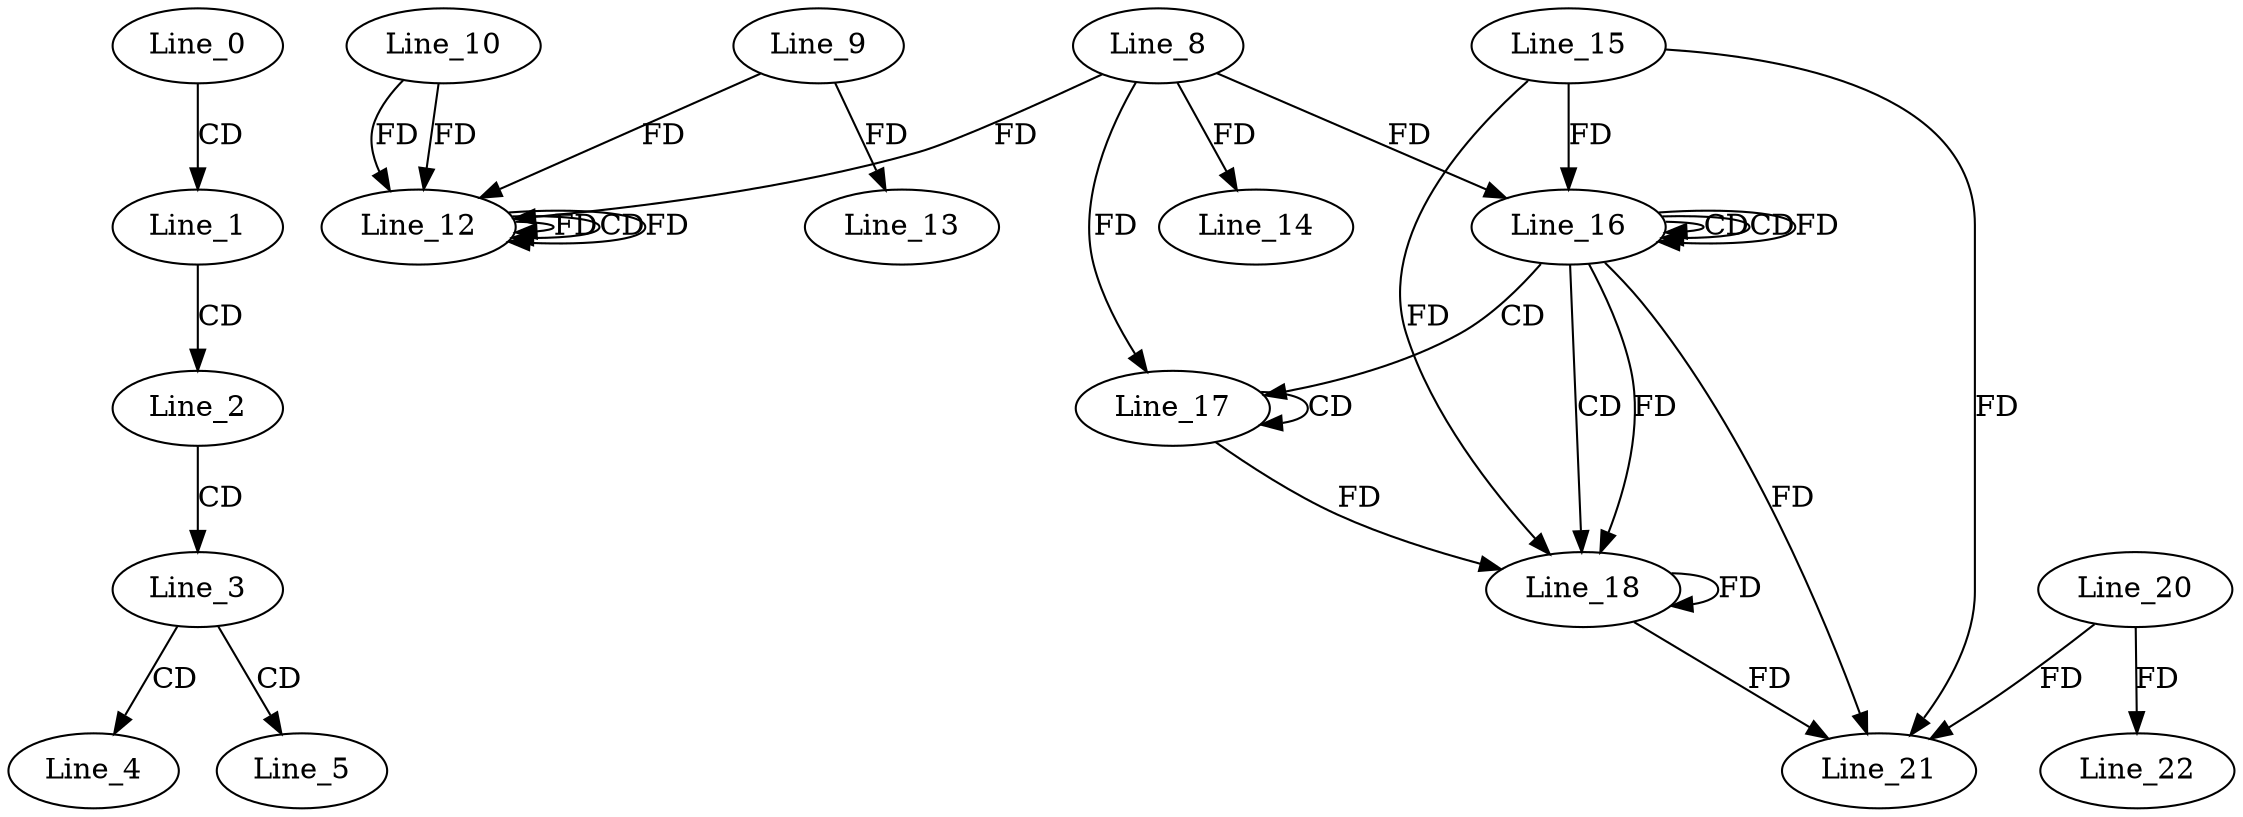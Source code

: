 digraph G {
  Line_0;
  Line_1;
  Line_2;
  Line_3;
  Line_4;
  Line_5;
  Line_12;
  Line_10;
  Line_12;
  Line_9;
  Line_12;
  Line_12;
  Line_8;
  Line_13;
  Line_14;
  Line_16;
  Line_16;
  Line_16;
  Line_15;
  Line_16;
  Line_16;
  Line_17;
  Line_17;
  Line_17;
  Line_18;
  Line_18;
  Line_20;
  Line_21;
  Line_22;
  Line_0 -> Line_1 [ label="CD" ];
  Line_1 -> Line_2 [ label="CD" ];
  Line_2 -> Line_3 [ label="CD" ];
  Line_3 -> Line_4 [ label="CD" ];
  Line_3 -> Line_5 [ label="CD" ];
  Line_12 -> Line_12 [ label="FD" ];
  Line_10 -> Line_12 [ label="FD" ];
  Line_9 -> Line_12 [ label="FD" ];
  Line_12 -> Line_12 [ label="CD" ];
  Line_8 -> Line_12 [ label="FD" ];
  Line_12 -> Line_12 [ label="FD" ];
  Line_10 -> Line_12 [ label="FD" ];
  Line_9 -> Line_13 [ label="FD" ];
  Line_8 -> Line_14 [ label="FD" ];
  Line_16 -> Line_16 [ label="CD" ];
  Line_16 -> Line_16 [ label="CD" ];
  Line_15 -> Line_16 [ label="FD" ];
  Line_16 -> Line_16 [ label="FD" ];
  Line_8 -> Line_16 [ label="FD" ];
  Line_16 -> Line_17 [ label="CD" ];
  Line_17 -> Line_17 [ label="CD" ];
  Line_8 -> Line_17 [ label="FD" ];
  Line_16 -> Line_18 [ label="CD" ];
  Line_15 -> Line_18 [ label="FD" ];
  Line_16 -> Line_18 [ label="FD" ];
  Line_18 -> Line_18 [ label="FD" ];
  Line_17 -> Line_18 [ label="FD" ];
  Line_20 -> Line_21 [ label="FD" ];
  Line_15 -> Line_21 [ label="FD" ];
  Line_16 -> Line_21 [ label="FD" ];
  Line_18 -> Line_21 [ label="FD" ];
  Line_20 -> Line_22 [ label="FD" ];
}
